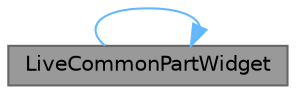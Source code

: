 digraph "LiveCommonPartWidget"
{
 // LATEX_PDF_SIZE
  bgcolor="transparent";
  edge [fontname=Helvetica,fontsize=10,labelfontname=Helvetica,labelfontsize=10];
  node [fontname=Helvetica,fontsize=10,shape=box,height=0.2,width=0.4];
  rankdir="RL";
  Node1 [id="Node000001",label="LiveCommonPartWidget",height=0.2,width=0.4,color="gray40", fillcolor="grey60", style="filled", fontcolor="black",tooltip="构造函数，初始化直播通用部分控件"];
  Node1 -> Node1 [id="edge1_Node000001_Node000001",dir="back",color="steelblue1",style="solid",tooltip=" "];
}
